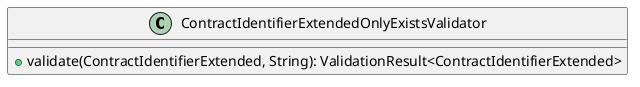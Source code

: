 @startuml

    class ContractIdentifierExtendedOnlyExistsValidator [[ContractIdentifierExtendedOnlyExistsValidator.html]] {
        +validate(ContractIdentifierExtended, String): ValidationResult<ContractIdentifierExtended>
    }

@enduml

